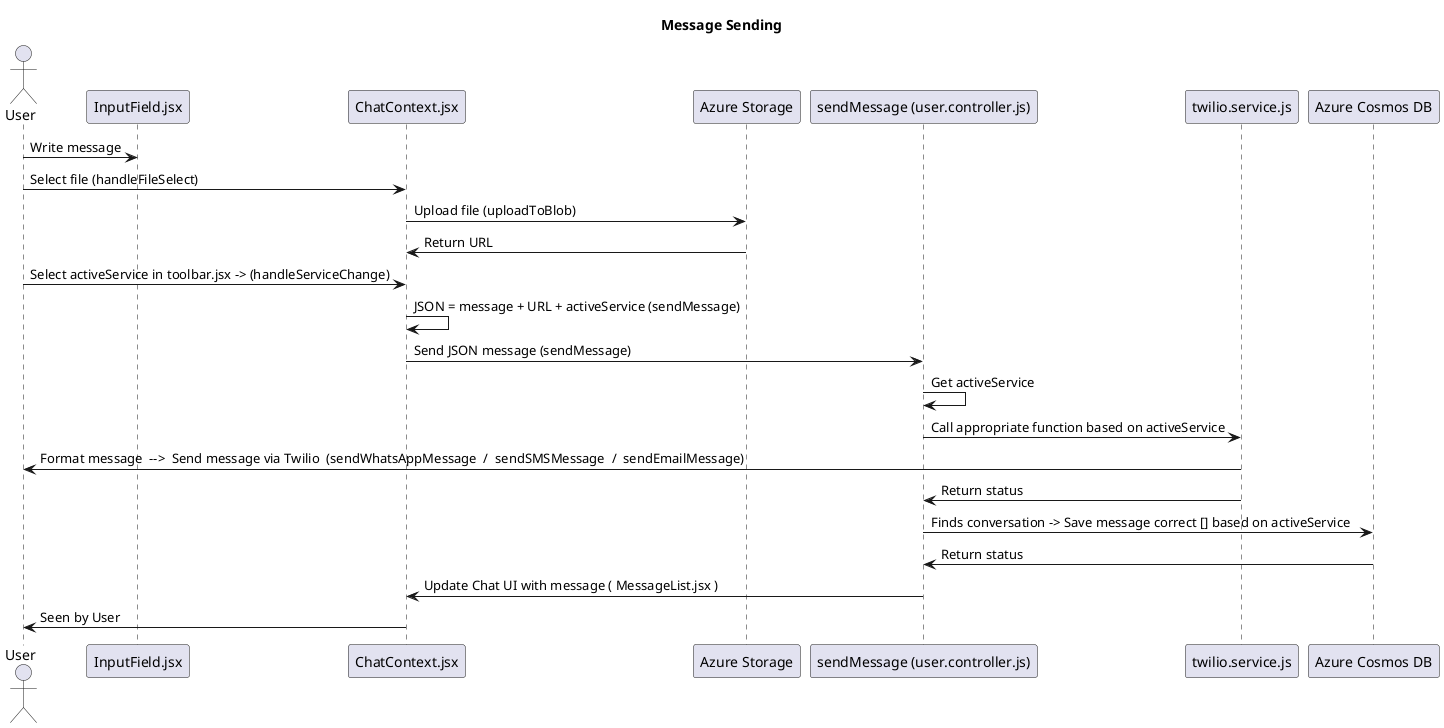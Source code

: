 @startuml
title Message Sending

actor User
participant "InputField.jsx" as IF
participant "ChatContext.jsx" as CC
participant "Azure Storage" as AS
participant "sendMessage (user.controller.js)" as UCC
participant "twilio.service.js" as TS
participant "Azure Cosmos DB" as ADB

User -> IF: Write message
User -> CC: Select file (handleFileSelect)
CC -> AS: Upload file (uploadToBlob)
AS -> CC: Return URL
User -> CC: Select activeService in toolbar.jsx -> (handleServiceChange)
CC -> CC: JSON = message + URL + activeService (sendMessage) 
CC -> UCC: Send JSON message (sendMessage)
UCC -> UCC: Get activeService
UCC -> TS: Call appropriate function based on activeService
TS -> User: Format message  -->  Send message via Twilio  (sendWhatsAppMessage  /  sendSMSMessage  /  sendEmailMessage)
TS -> UCC: Return status
UCC -> ADB: Finds conversation -> Save message correct [] based on activeService
ADB -> UCC: Return status
UCC -> CC: Update Chat UI with message ( MessageList.jsx )
CC -> User: Seen by User

@enduml
